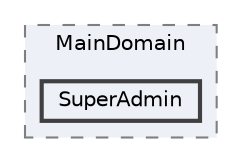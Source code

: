 digraph "app/Http/Middleware/MainDomain/SuperAdmin"
{
 // LATEX_PDF_SIZE
  bgcolor="transparent";
  edge [fontname=Helvetica,fontsize=10,labelfontname=Helvetica,labelfontsize=10];
  node [fontname=Helvetica,fontsize=10,shape=box,height=0.2,width=0.4];
  compound=true
  subgraph clusterdir_4f48939a58d07700a16b9df446d07c59 {
    graph [ bgcolor="#edf0f7", pencolor="grey50", label="MainDomain", fontname=Helvetica,fontsize=10 style="filled,dashed", URL="dir_4f48939a58d07700a16b9df446d07c59.html",tooltip=""]
  dir_b2f1b2ece0b55eba56ad1933cb466076 [label="SuperAdmin", fillcolor="#edf0f7", color="grey25", style="filled,bold", URL="dir_b2f1b2ece0b55eba56ad1933cb466076.html",tooltip=""];
  }
}
